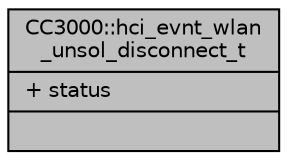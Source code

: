 digraph "CC3000::hci_evnt_wlan_unsol_disconnect_t"
{
  edge [fontname="Helvetica",fontsize="10",labelfontname="Helvetica",labelfontsize="10"];
  node [fontname="Helvetica",fontsize="10",shape=record];
  Node1 [label="{CC3000::hci_evnt_wlan\l_unsol_disconnect_t\n|+ status\l|}",height=0.2,width=0.4,color="black", fillcolor="grey75", style="filled", fontcolor="black"];
}
